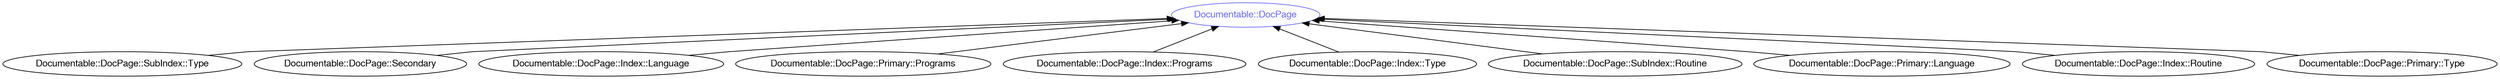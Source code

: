 digraph "perl6-type-graph" {
    rankdir=BT;
    splines=polyline;
    overlap=false; 
    // Types
    "Documentable::DocPage" [color="#6666FF", fontcolor="#6666FF", href="/type/Documentable::DocPage", fontname="FreeSans"];
    "Documentable::DocPage::SubIndex::Type" [color="#000000", fontcolor="#000000", href="/type/Documentable::DocPage::SubIndex::Type", fontname="FreeSans"];
    "Documentable::DocPage::Secondary" [color="#000000", fontcolor="#000000", href="/type/Documentable::DocPage::Secondary", fontname="FreeSans"];
    "Documentable::DocPage::Index::Language" [color="#000000", fontcolor="#000000", href="/type/Documentable::DocPage::Index::Language", fontname="FreeSans"];
    "Documentable::DocPage::Primary::Programs" [color="#000000", fontcolor="#000000", href="/type/Documentable::DocPage::Primary::Programs", fontname="FreeSans"];
    "Documentable::DocPage::Index::Programs" [color="#000000", fontcolor="#000000", href="/type/Documentable::DocPage::Index::Programs", fontname="FreeSans"];
    "Documentable::DocPage::Index::Type" [color="#000000", fontcolor="#000000", href="/type/Documentable::DocPage::Index::Type", fontname="FreeSans"];
    "Documentable::DocPage::SubIndex::Routine" [color="#000000", fontcolor="#000000", href="/type/Documentable::DocPage::SubIndex::Routine", fontname="FreeSans"];
    "Documentable::DocPage::Primary::Language" [color="#000000", fontcolor="#000000", href="/type/Documentable::DocPage::Primary::Language", fontname="FreeSans"];
    "Documentable::DocPage::Index::Routine" [color="#000000", fontcolor="#000000", href="/type/Documentable::DocPage::Index::Routine", fontname="FreeSans"];
    "Documentable::DocPage::Primary::Type" [color="#000000", fontcolor="#000000", href="/type/Documentable::DocPage::Primary::Type", fontname="FreeSans"];

    // Superclasses
    "Documentable::DocPage::SubIndex::Type" -> "Documentable::DocPage" [color="#000000"];
    "Documentable::DocPage::Secondary" -> "Documentable::DocPage" [color="#000000"];
    "Documentable::DocPage::Index::Language" -> "Documentable::DocPage" [color="#000000"];
    "Documentable::DocPage::Primary::Programs" -> "Documentable::DocPage" [color="#000000"];
    "Documentable::DocPage::Index::Programs" -> "Documentable::DocPage" [color="#000000"];
    "Documentable::DocPage::Index::Type" -> "Documentable::DocPage" [color="#000000"];
    "Documentable::DocPage::SubIndex::Routine" -> "Documentable::DocPage" [color="#000000"];
    "Documentable::DocPage::Primary::Language" -> "Documentable::DocPage" [color="#000000"];
    "Documentable::DocPage::Index::Routine" -> "Documentable::DocPage" [color="#000000"];
    "Documentable::DocPage::Primary::Type" -> "Documentable::DocPage" [color="#000000"];

    // Roles
}

